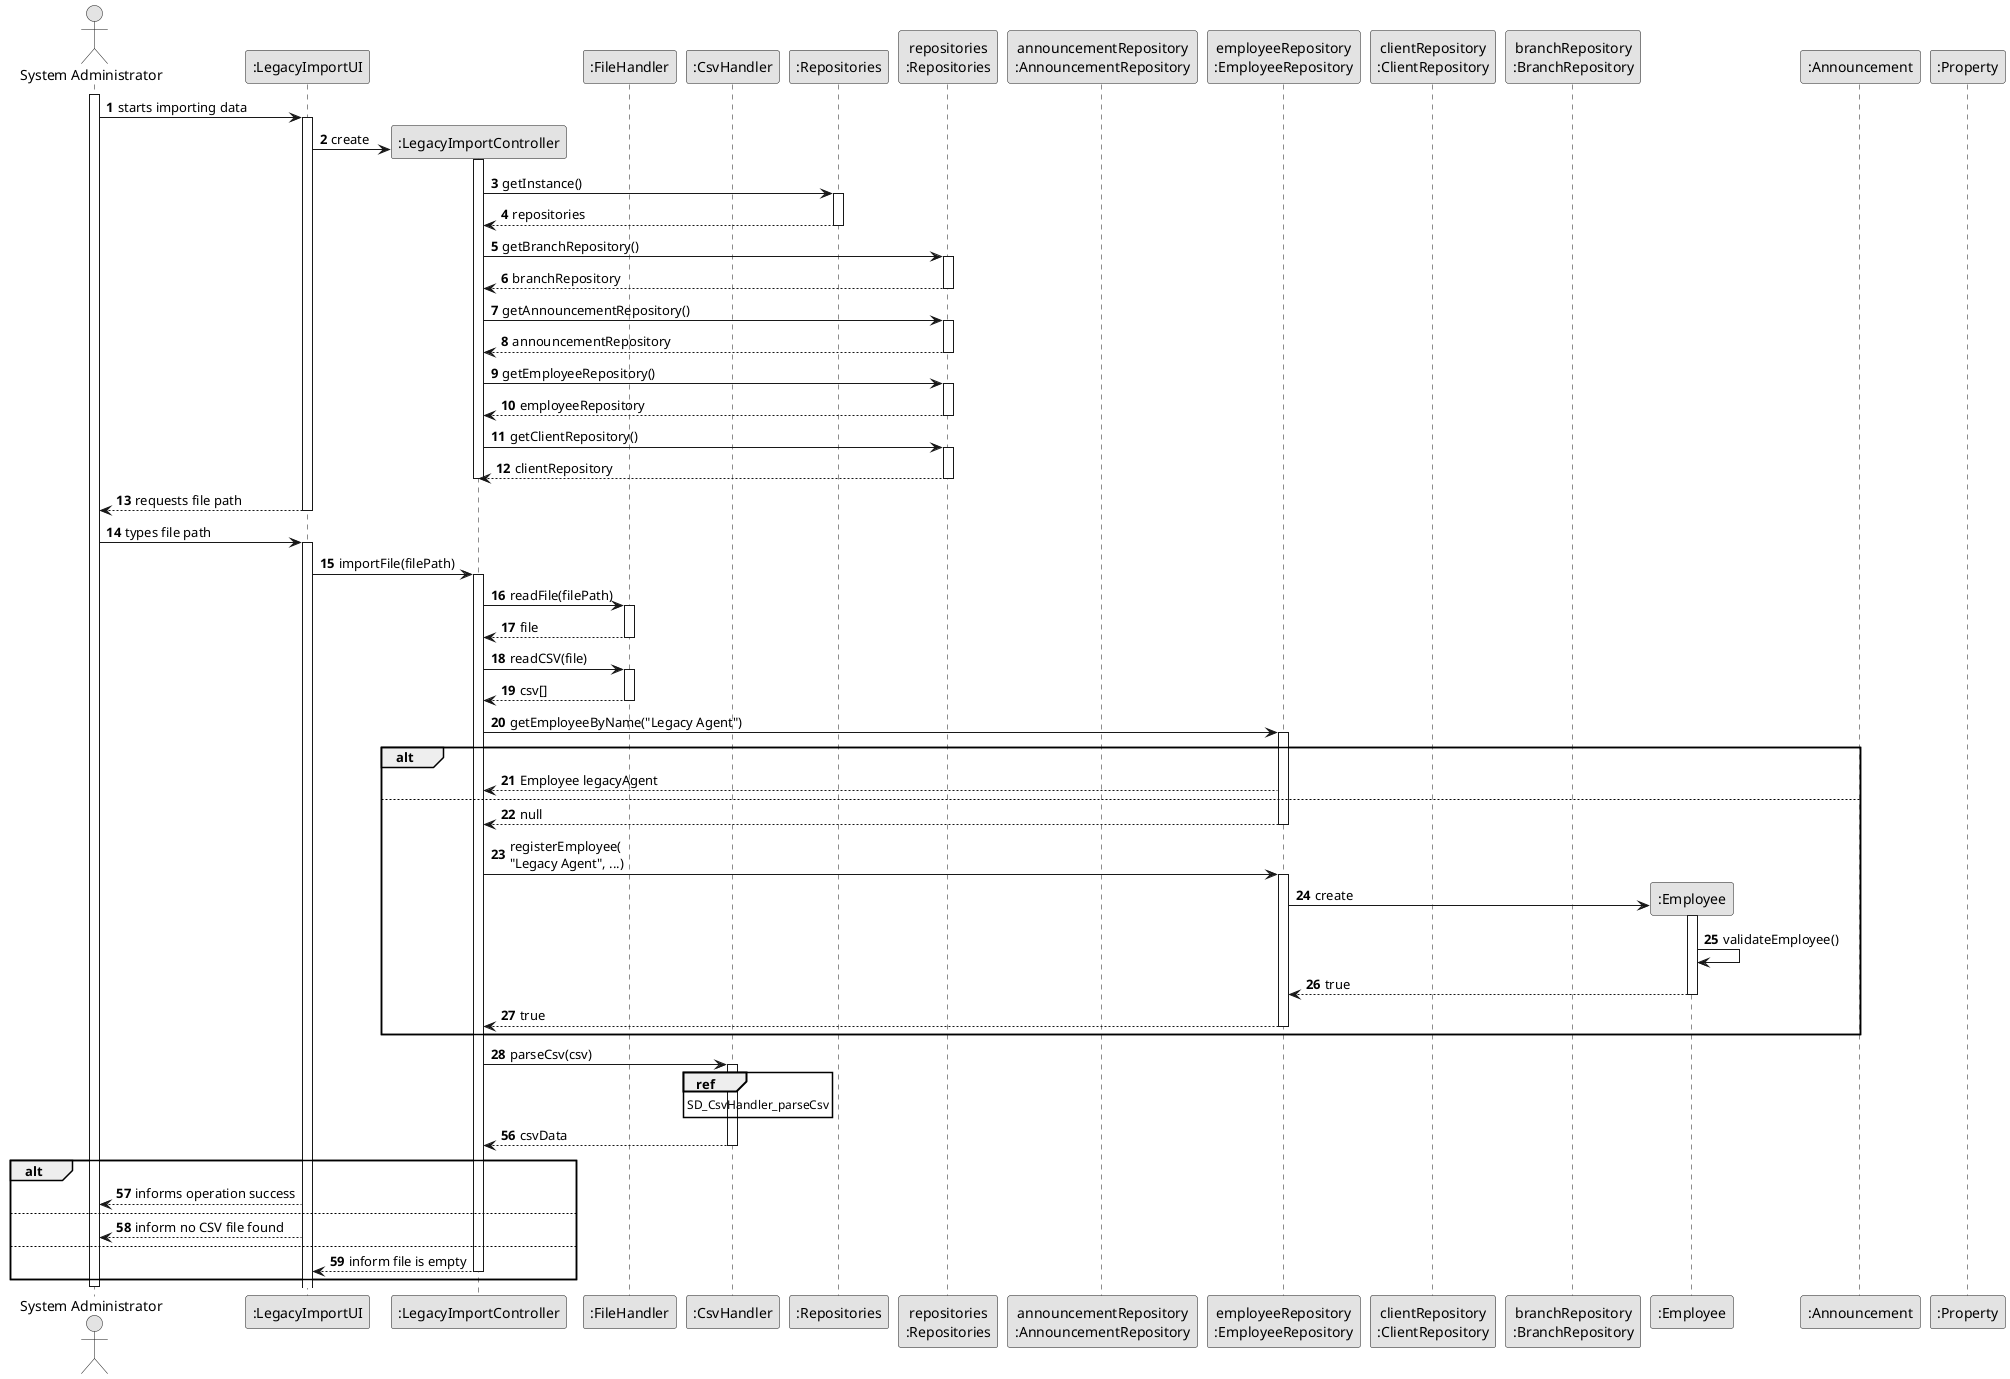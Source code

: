 @startuml
'https://plantuml.com/sequence-diagram

skinparam monochrome true
skinparam shadowing false
autonumber

actor "System Administrator" as sa
participant ":LegacyImportUI" as ui
participant ":LegacyImportController" as ctrl
participant ":FileHandler" as fh
participant ":CsvHandler" as ch

participant ":Repositories" as repos
participant "repositories\n:Repositories" as repositories
participant "announcementRepository\n:AnnouncementRepository" as AnnR
participant "employeeRepository\n:EmployeeRepository" as EmpR
participant "clientRepository\n:ClientRepository" as CliR
participant "branchRepository\n:BranchRepository" as BraR
participant ":Employee" as Emp
participant ":Announcement" as Ann
participant ":Property" as Pro

activate sa
sa -> ui: starts importing data
activate ui
ui -> ctrl**: create
activate ctrl
ctrl -> repos: getInstance()
activate repos
return repositories

ctrl -> repositories: getBranchRepository()
activate repositories
return branchRepository

ctrl -> repositories: getAnnouncementRepository()
activate repositories
return announcementRepository

ctrl -> repositories: getEmployeeRepository()
activate repositories
return employeeRepository


ctrl -> repositories: getClientRepository()
activate repositories
return clientRepository
deactivate ctrl

return requests file path

sa -> ui: types file path
activate ui

ui -> ctrl: importFile(filePath)
activate ctrl
'ctrl -> fh**: create
ctrl -> fh: readFile(filePath)
activate fh
return file

ctrl -> fh: readCSV(file)
activate fh
return csv[]

ctrl -> EmpR: getEmployeeByName("Legacy Agent")
activate EmpR
alt
    EmpR --> ctrl: Employee legacyAgent
else
    return null
    ctrl -> EmpR: registerEmployee(\n"Legacy Agent", ...)
    activate EmpR
    EmpR -> Emp**: create
    activate Emp
    Emp -> Emp: validateEmployee()
    return true
    return true
end


ctrl -> ch: parseCsv(csv)
activate ch
ref over ch: SD_CsvHandler_parseCsv
autonumber 56
return csvData

alt
    ui --> sa: informs operation success
else
    ui --> sa: inform no CSV file found
else
    return inform file is empty

end

deactivate sa

@enduml